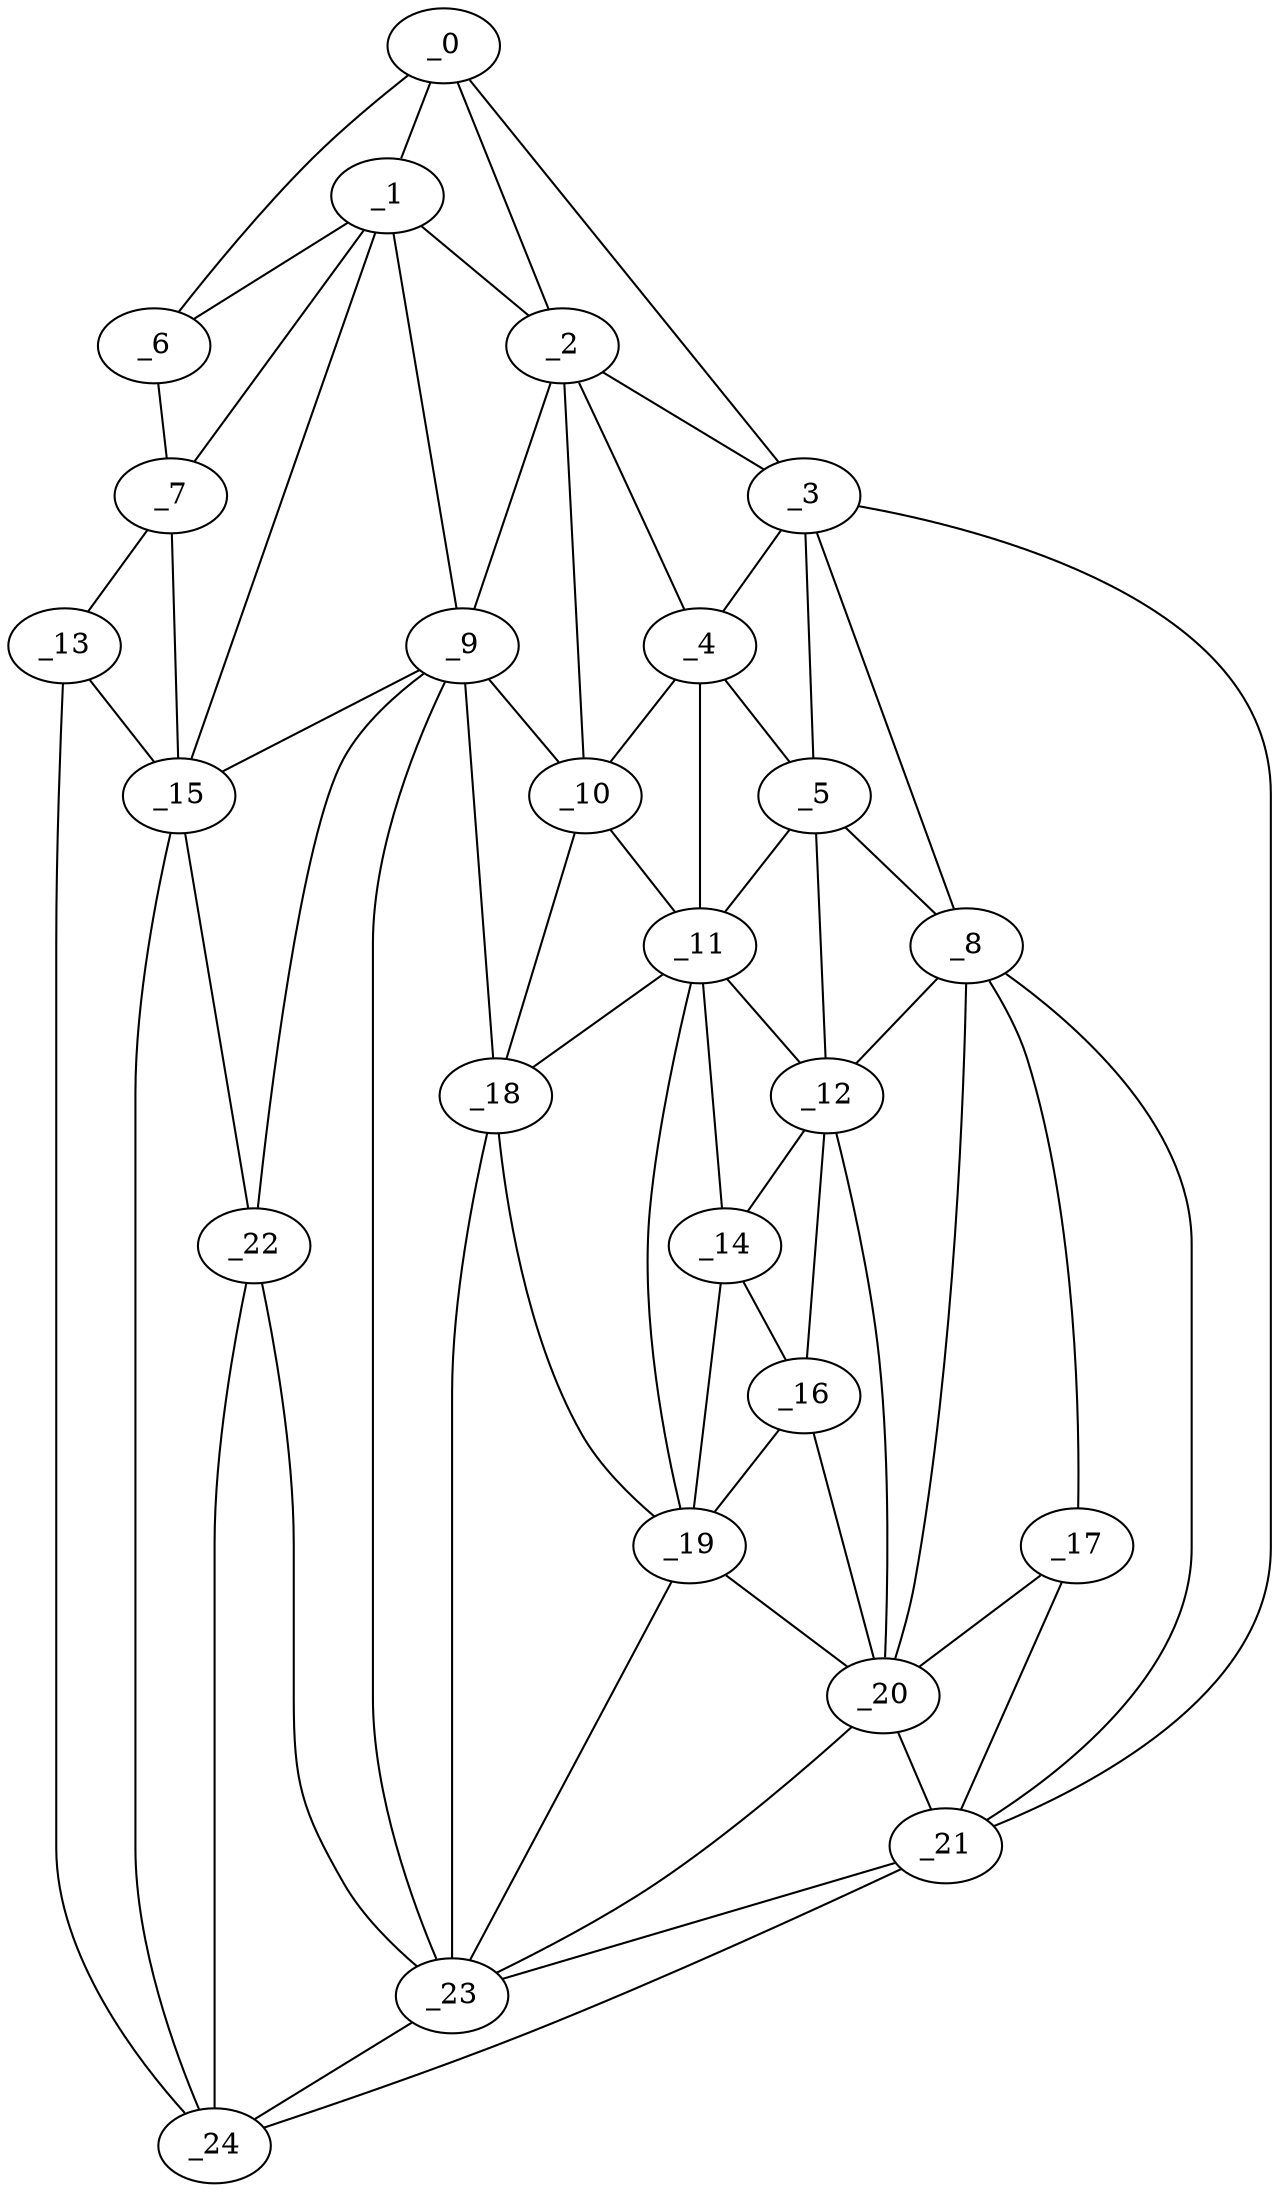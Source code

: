 graph "obj92__160.gxl" {
	_0	 [x=40,
		y=40];
	_1	 [x=46,
		y=33];
	_0 -- _1	 [valence=2];
	_2	 [x=46,
		y=65];
	_0 -- _2	 [valence=2];
	_3	 [x=46,
		y=108];
	_0 -- _3	 [valence=1];
	_6	 [x=50,
		y=7];
	_0 -- _6	 [valence=1];
	_1 -- _2	 [valence=1];
	_1 -- _6	 [valence=2];
	_7	 [x=58,
		y=4];
	_1 -- _7	 [valence=2];
	_9	 [x=72,
		y=63];
	_1 -- _9	 [valence=2];
	_15	 [x=83,
		y=32];
	_1 -- _15	 [valence=1];
	_2 -- _3	 [valence=1];
	_4	 [x=48,
		y=80];
	_2 -- _4	 [valence=1];
	_2 -- _9	 [valence=1];
	_10	 [x=72,
		y=72];
	_2 -- _10	 [valence=2];
	_3 -- _4	 [valence=2];
	_5	 [x=48,
		y=97];
	_3 -- _5	 [valence=2];
	_8	 [x=70,
		y=110];
	_3 -- _8	 [valence=2];
	_21	 [x=87,
		y=117];
	_3 -- _21	 [valence=1];
	_4 -- _5	 [valence=2];
	_4 -- _10	 [valence=2];
	_11	 [x=72,
		y=79];
	_4 -- _11	 [valence=2];
	_5 -- _8	 [valence=1];
	_5 -- _11	 [valence=2];
	_12	 [x=75,
		y=93];
	_5 -- _12	 [valence=2];
	_6 -- _7	 [valence=1];
	_13	 [x=80,
		y=7];
	_7 -- _13	 [valence=1];
	_7 -- _15	 [valence=2];
	_8 -- _12	 [valence=2];
	_17	 [x=86,
		y=108];
	_8 -- _17	 [valence=1];
	_20	 [x=87,
		y=102];
	_8 -- _20	 [valence=1];
	_8 -- _21	 [valence=1];
	_9 -- _10	 [valence=2];
	_9 -- _15	 [valence=2];
	_18	 [x=87,
		y=74];
	_9 -- _18	 [valence=2];
	_22	 [x=88,
		y=46];
	_9 -- _22	 [valence=2];
	_23	 [x=88,
		y=61];
	_9 -- _23	 [valence=2];
	_10 -- _11	 [valence=1];
	_10 -- _18	 [valence=2];
	_11 -- _12	 [valence=2];
	_14	 [x=81,
		y=87];
	_11 -- _14	 [valence=2];
	_11 -- _18	 [valence=2];
	_19	 [x=87,
		y=79];
	_11 -- _19	 [valence=2];
	_12 -- _14	 [valence=2];
	_16	 [x=86,
		y=94];
	_12 -- _16	 [valence=2];
	_12 -- _20	 [valence=2];
	_13 -- _15	 [valence=2];
	_24	 [x=89,
		y=39];
	_13 -- _24	 [valence=1];
	_14 -- _16	 [valence=2];
	_14 -- _19	 [valence=2];
	_15 -- _22	 [valence=2];
	_15 -- _24	 [valence=1];
	_16 -- _19	 [valence=2];
	_16 -- _20	 [valence=2];
	_17 -- _20	 [valence=2];
	_17 -- _21	 [valence=2];
	_18 -- _19	 [valence=1];
	_18 -- _23	 [valence=2];
	_19 -- _20	 [valence=1];
	_19 -- _23	 [valence=2];
	_20 -- _21	 [valence=1];
	_20 -- _23	 [valence=2];
	_21 -- _23	 [valence=2];
	_21 -- _24	 [valence=1];
	_22 -- _23	 [valence=2];
	_22 -- _24	 [valence=2];
	_23 -- _24	 [valence=1];
}
